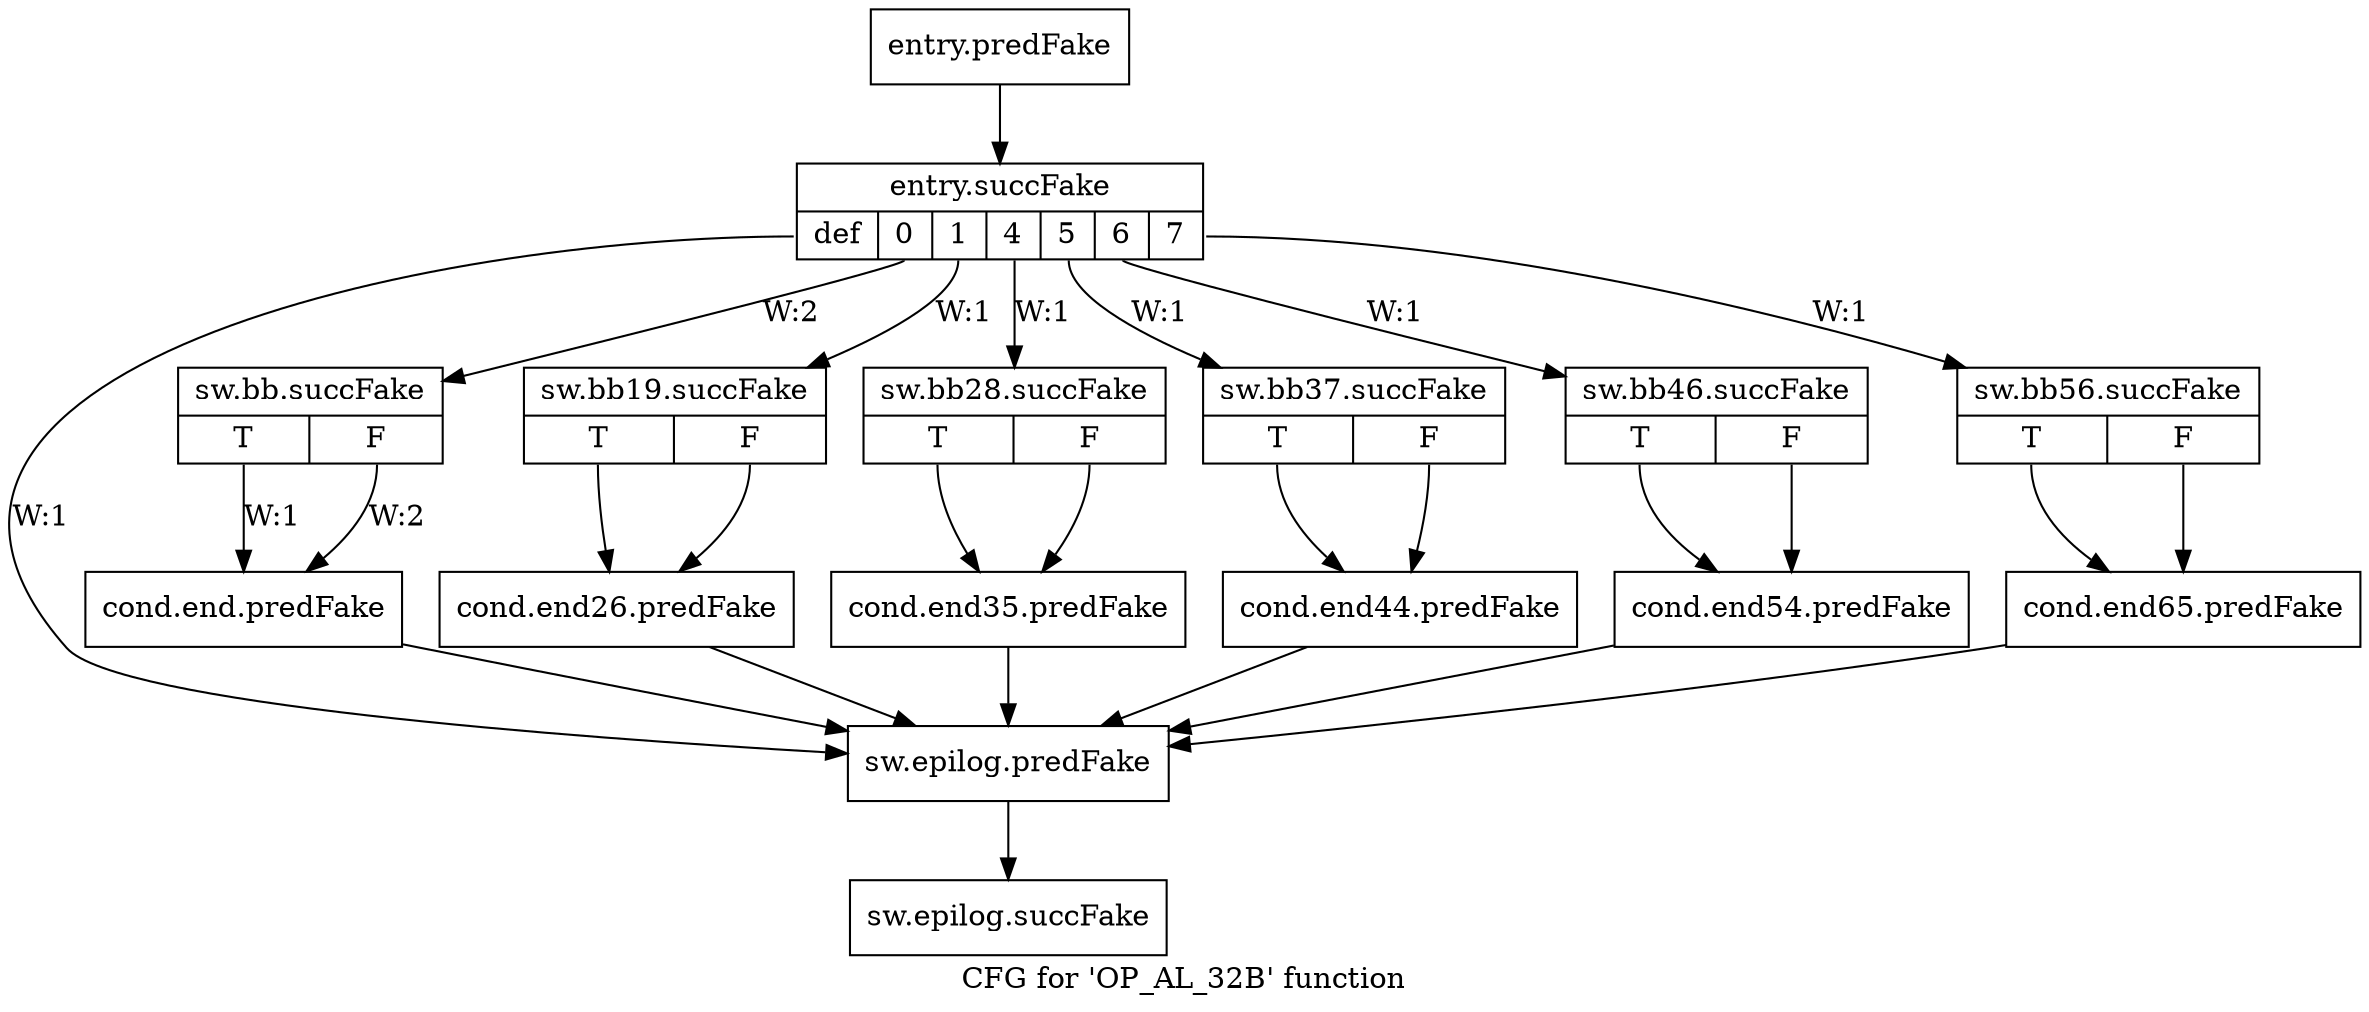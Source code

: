 digraph "CFG for 'OP_AL_32B' function" {
	label="CFG for 'OP_AL_32B' function";

	Node0x593a160 [shape=record,filename="",linenumber="",label="{entry.predFake}"];
	Node0x593a160 -> Node0x5ac8900[ callList="" memoryops="" filename="../../../../OP_AL_32I.cpp" execusionnum="1"];
	Node0x5ac8900 [shape=record,filename="../../../../OP_AL_32I.cpp",linenumber="68",label="{entry.succFake|{<s0>def|<s1>0|<s2>1|<s3>4|<s4>5|<s5>6|<s6>7}}"];
	Node0x5ac8900:s0 -> Node0x593b190[label="W:1" callList="" memoryops="" filename="../../../../OP_AL_32I.cpp" execusionnum="0"];
	Node0x5ac8900:s1 -> Node0x5ac8980[label="W:2" callList="" memoryops="" filename="../../../../OP_AL_32I.cpp" execusionnum="1"];
	Node0x5ac8900:s2 -> Node0x5ac96a0[label="W:1" callList="" memoryops="" filename="../../../../OP_AL_32I.cpp" execusionnum="0"];
	Node0x5ac8900:s3 -> Node0x5ac9860[label="W:1" callList="" memoryops="" filename="../../../../OP_AL_32I.cpp" execusionnum="0"];
	Node0x5ac8900:s4 -> Node0x5941610[label="W:1" callList="" memoryops="" filename="../../../../OP_AL_32I.cpp" execusionnum="0"];
	Node0x5ac8900:s5 -> Node0x59417d0[label="W:1" callList="" memoryops="" filename="../../../../OP_AL_32I.cpp" execusionnum="0"];
	Node0x5ac8900:s6 -> Node0x5941990[label="W:1" callList="" memoryops="" filename="../../../../OP_AL_32I.cpp" execusionnum="0"];
	Node0x5ac8980 [shape=record,filename="../../../../OP_AL_32I.cpp",linenumber="69",label="{sw.bb.succFake|{<s0>T|<s1>F}}"];
	Node0x5ac8980:s0 -> Node0x593aab0[label="W:1" callList="" memoryops="" filename="../../../../OP_AL_32I.cpp" execusionnum="0"];
	Node0x5ac8980:s1 -> Node0x593aab0[label="W:2" callList="" memoryops="" filename="../../../../OP_AL_32I.cpp" execusionnum="1"];
	Node0x593aab0 [shape=record,filename="../../../../OP_AL_32I.cpp",linenumber="69",label="{cond.end.predFake}"];
	Node0x593aab0 -> Node0x593b190[ callList="" memoryops="" filename="../../../../OP_AL_32I.cpp" execusionnum="1"];
	Node0x5ac96a0 [shape=record,filename="../../../../OP_AL_32I.cpp",linenumber="70",label="{sw.bb19.succFake|{<s0>T|<s1>F}}"];
	Node0x5ac96a0:s0 -> Node0x593abf0[ callList="" memoryops="" filename="../../../../OP_AL_32I.cpp" execusionnum="0"];
	Node0x5ac96a0:s1 -> Node0x593abf0[ callList="" memoryops="" filename="../../../../OP_AL_32I.cpp" execusionnum="0"];
	Node0x593abf0 [shape=record,filename="../../../../OP_AL_32I.cpp",linenumber="70",label="{cond.end26.predFake}"];
	Node0x593abf0 -> Node0x593b190[ callList="" memoryops="" filename="../../../../OP_AL_32I.cpp" execusionnum="0"];
	Node0x5ac9860 [shape=record,filename="../../../../OP_AL_32I.cpp",linenumber="71",label="{sw.bb28.succFake|{<s0>T|<s1>F}}"];
	Node0x5ac9860:s0 -> Node0x593ad30[ callList="" memoryops="" filename="../../../../OP_AL_32I.cpp" execusionnum="0"];
	Node0x5ac9860:s1 -> Node0x593ad30[ callList="" memoryops="" filename="../../../../OP_AL_32I.cpp" execusionnum="0"];
	Node0x593ad30 [shape=record,filename="../../../../OP_AL_32I.cpp",linenumber="71",label="{cond.end35.predFake}"];
	Node0x593ad30 -> Node0x593b190[ callList="" memoryops="" filename="../../../../OP_AL_32I.cpp" execusionnum="0"];
	Node0x5941610 [shape=record,filename="../../../../OP_AL_32I.cpp",linenumber="72",label="{sw.bb37.succFake|{<s0>T|<s1>F}}"];
	Node0x5941610:s0 -> Node0x593ae70[ callList="" memoryops="" filename="../../../../OP_AL_32I.cpp" execusionnum="0"];
	Node0x5941610:s1 -> Node0x593ae70[ callList="" memoryops="" filename="../../../../OP_AL_32I.cpp" execusionnum="0"];
	Node0x593ae70 [shape=record,filename="../../../../OP_AL_32I.cpp",linenumber="72",label="{cond.end44.predFake}"];
	Node0x593ae70 -> Node0x593b190[ callList="" memoryops="" filename="../../../../OP_AL_32I.cpp" execusionnum="0"];
	Node0x59417d0 [shape=record,filename="../../../../OP_AL_32I.cpp",linenumber="73",label="{sw.bb46.succFake|{<s0>T|<s1>F}}"];
	Node0x59417d0:s0 -> Node0x593afb0[ callList="" memoryops="" filename="../../../../OP_AL_32I.cpp" execusionnum="0"];
	Node0x59417d0:s1 -> Node0x593afb0[ callList="" memoryops="" filename="../../../../OP_AL_32I.cpp" execusionnum="0"];
	Node0x593afb0 [shape=record,filename="../../../../OP_AL_32I.cpp",linenumber="73",label="{cond.end54.predFake}"];
	Node0x593afb0 -> Node0x593b190[ callList="" memoryops="" filename="../../../../OP_AL_32I.cpp" execusionnum="0"];
	Node0x5941990 [shape=record,filename="../../../../OP_AL_32I.cpp",linenumber="74",label="{sw.bb56.succFake|{<s0>T|<s1>F}}"];
	Node0x5941990:s0 -> Node0x593b0f0[ callList="" memoryops="" filename="../../../../OP_AL_32I.cpp" execusionnum="0"];
	Node0x5941990:s1 -> Node0x593b0f0[ callList="" memoryops="" filename="../../../../OP_AL_32I.cpp" execusionnum="0"];
	Node0x593b0f0 [shape=record,filename="../../../../OP_AL_32I.cpp",linenumber="74",label="{cond.end65.predFake}"];
	Node0x593b0f0 -> Node0x593b190[ callList="" memoryops="" filename="../../../../OP_AL_32I.cpp" execusionnum="0"];
	Node0x593b190 [shape=record,filename="../../../../OP_AL_32I.cpp",linenumber="77",label="{sw.epilog.predFake}"];
	Node0x593b190 -> Node0x5aca830[ callList="" memoryops="" filename="../../../../OP_AL_32I.cpp" execusionnum="1"];
	Node0x5aca830 [shape=record,filename="../../../../OP_AL_32I.cpp",linenumber="77",label="{sw.epilog.succFake}"];
}
